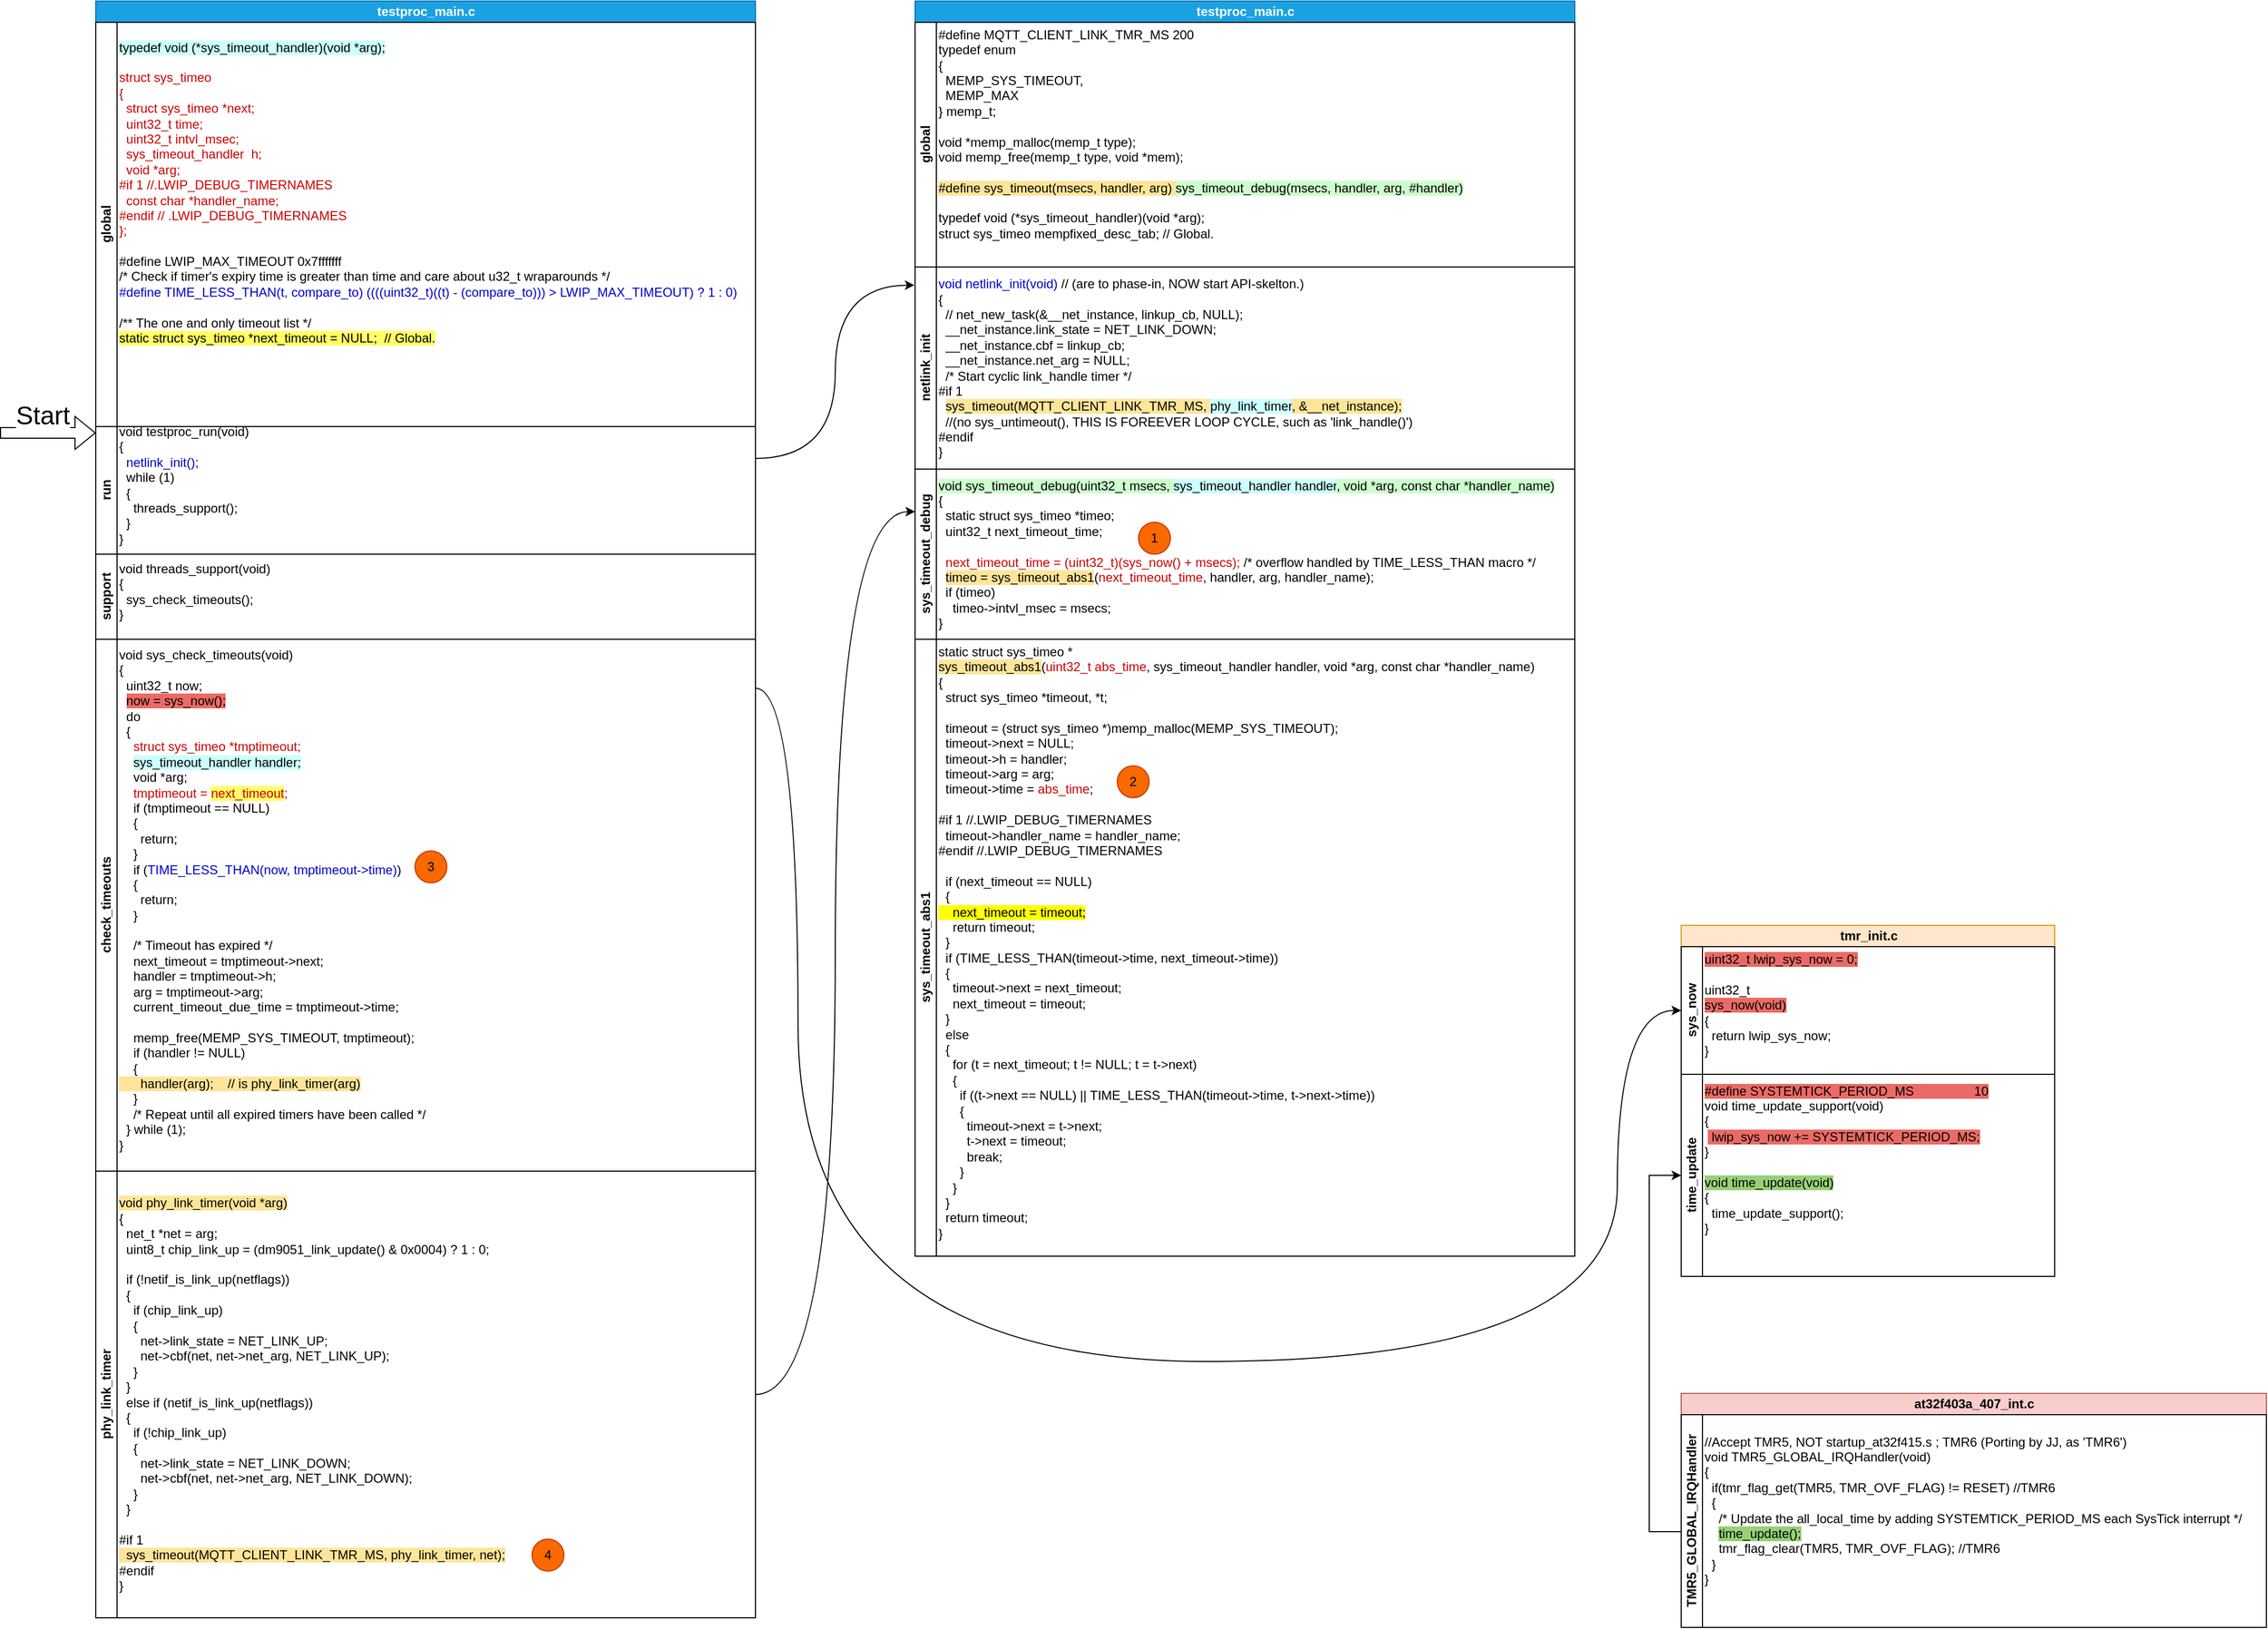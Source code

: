 <mxfile version="20.3.0" type="device"><diagram id="--OfDldWvj3_21Q7vEdd" name="threads_support流程圖"><mxGraphModel dx="3319" dy="2251" grid="1" gridSize="10" guides="1" tooltips="1" connect="1" arrows="1" fold="1" page="1" pageScale="1" pageWidth="1169" pageHeight="827" math="0" shadow="0"><root><mxCell id="0"/><mxCell id="1" parent="0"/><mxCell id="EVQxHW8LQqNHiingWtXp-5" value="testproc_main.c" style="swimlane;childLayout=stackLayout;resizeParent=1;resizeParentMax=0;horizontal=1;startSize=20;horizontalStack=0;html=1;fillColor=#1ba1e2;fontColor=#ffffff;strokeColor=#006EAF;" parent="1" vertex="1"><mxGeometry x="-2170" y="-1589" width="620" height="1520" as="geometry"><mxRectangle x="60" y="110" width="70" height="30" as="alternateBounds"/></mxGeometry></mxCell><mxCell id="oBCozW88RkX-oRMPtv9t-35" value="global" style="swimlane;startSize=20;horizontal=0;html=1;" parent="EVQxHW8LQqNHiingWtXp-5" vertex="1"><mxGeometry y="20" width="620" height="380" as="geometry"><mxRectangle y="20" width="440" height="30" as="alternateBounds"/></mxGeometry></mxCell><mxCell id="oBCozW88RkX-oRMPtv9t-36" value="&lt;div&gt;&lt;span style=&quot;background-color: rgb(204, 255, 255);&quot;&gt;typedef void (*sys_timeout_handler)(void *arg);&lt;/span&gt;&lt;/div&gt;&lt;div&gt;&lt;br&gt;&lt;/div&gt;&lt;div&gt;&lt;font color=&quot;#cc0000&quot;&gt;struct sys_timeo&lt;/font&gt;&lt;/div&gt;&lt;div&gt;&lt;font color=&quot;#cc0000&quot;&gt;{&lt;/font&gt;&lt;/div&gt;&lt;div&gt;&lt;font color=&quot;#cc0000&quot;&gt;&amp;nbsp; struct sys_timeo *next;&lt;/font&gt;&lt;/div&gt;&lt;div&gt;&lt;font color=&quot;#cc0000&quot;&gt;&amp;nbsp; uint32_t time;&lt;/font&gt;&lt;/div&gt;&lt;div&gt;&lt;font color=&quot;#cc0000&quot;&gt;&amp;nbsp; uint32_t intvl_msec;&lt;/font&gt;&lt;/div&gt;&lt;div&gt;&lt;font color=&quot;#cc0000&quot;&gt;&amp;nbsp; sys_timeout_handler&amp;nbsp; h;&lt;/font&gt;&lt;/div&gt;&lt;div&gt;&lt;font color=&quot;#cc0000&quot;&gt;&amp;nbsp; void *arg;&lt;/font&gt;&lt;/div&gt;&lt;div&gt;&lt;font color=&quot;#cc0000&quot;&gt;#if 1 //.LWIP_DEBUG_TIMERNAMES&lt;/font&gt;&lt;/div&gt;&lt;div&gt;&lt;font color=&quot;#cc0000&quot;&gt;&amp;nbsp; const char *handler_name;&lt;/font&gt;&lt;/div&gt;&lt;div&gt;&lt;font color=&quot;#cc0000&quot;&gt;#endif // .LWIP_DEBUG_TIMERNAMES&lt;/font&gt;&lt;/div&gt;&lt;div&gt;&lt;font color=&quot;#cc0000&quot;&gt;};&lt;/font&gt;&lt;/div&gt;&lt;div&gt;&lt;br&gt;&lt;/div&gt;&lt;div&gt;#define LWIP_MAX_TIMEOUT 0x7fffffff&lt;/div&gt;&lt;div&gt;&lt;span style=&quot;background-color: initial;&quot;&gt;/* Check if timer's expiry time is greater than time and care about u32_t wraparounds */&lt;/span&gt;&lt;br&gt;&lt;/div&gt;&lt;div&gt;&lt;font color=&quot;#0000cc&quot;&gt;#define TIME_LESS_THAN(t, compare_to) ((((uint32_t)((t) - (compare_to))) &amp;gt; LWIP_MAX_TIMEOUT) ? 1 : 0)&lt;/font&gt;&lt;/div&gt;&lt;div&gt;&lt;br&gt;&lt;/div&gt;&lt;div&gt;/** The one and only timeout list */&lt;/div&gt;&lt;span style=&quot;background-color: rgb(255, 255, 102);&quot;&gt;static struct sys_timeo *next_timeout = NULL;&amp;nbsp; // Global.&lt;/span&gt;" style="text;html=1;align=left;verticalAlign=middle;resizable=0;points=[];autosize=1;strokeColor=none;fillColor=none;" parent="oBCozW88RkX-oRMPtv9t-35" vertex="1"><mxGeometry x="20" y="10" width="600" height="300" as="geometry"/></mxCell><mxCell id="EVQxHW8LQqNHiingWtXp-6" value="run" style="swimlane;startSize=20;horizontal=0;html=1;" parent="EVQxHW8LQqNHiingWtXp-5" vertex="1"><mxGeometry y="400" width="620" height="120" as="geometry"><mxRectangle y="50" width="440" height="30" as="alternateBounds"/></mxGeometry></mxCell><mxCell id="EVQxHW8LQqNHiingWtXp-21" value="&lt;div&gt;void testproc_run(void)&lt;/div&gt;&lt;div&gt;{&lt;/div&gt;&lt;div&gt;&amp;nbsp; &lt;font color=&quot;#0000cc&quot;&gt;netlink_init();&lt;/font&gt;&lt;br&gt;&lt;/div&gt;&lt;div&gt;&lt;div&gt;&amp;nbsp; while (1)&lt;/div&gt;&lt;div&gt;&amp;nbsp; {&lt;/div&gt;&lt;div&gt;&amp;nbsp; &amp;nbsp; threads_support();&lt;/div&gt;&lt;div&gt;&amp;nbsp; }&lt;/div&gt;&lt;div&gt;}&lt;/div&gt;&lt;/div&gt;" style="text;html=1;align=left;verticalAlign=middle;resizable=0;points=[];autosize=1;strokeColor=none;fillColor=none;" parent="EVQxHW8LQqNHiingWtXp-6" vertex="1"><mxGeometry x="20" y="-10" width="150" height="130" as="geometry"/></mxCell><mxCell id="EVQxHW8LQqNHiingWtXp-7" value="support" style="swimlane;startSize=20;horizontal=0;html=1;" parent="EVQxHW8LQqNHiingWtXp-5" vertex="1"><mxGeometry y="520" width="620" height="80" as="geometry"><mxRectangle y="490" width="620" height="30" as="alternateBounds"/></mxGeometry></mxCell><mxCell id="oBCozW88RkX-oRMPtv9t-1" value="&lt;div&gt;void threads_support(void)&lt;/div&gt;&lt;div&gt;{&lt;/div&gt;&lt;div&gt;&amp;nbsp; sys_check_timeouts();&lt;/div&gt;&lt;div&gt;}&lt;/div&gt;" style="text;html=1;align=left;verticalAlign=middle;resizable=0;points=[];autosize=1;strokeColor=none;fillColor=none;" parent="EVQxHW8LQqNHiingWtXp-7" vertex="1"><mxGeometry x="20" width="170" height="70" as="geometry"/></mxCell><mxCell id="EVQxHW8LQqNHiingWtXp-15" value="check_timeouts" style="swimlane;startSize=20;horizontal=0;html=1;" parent="EVQxHW8LQqNHiingWtXp-5" vertex="1"><mxGeometry y="600" width="620" height="500" as="geometry"><mxRectangle y="570" width="620" height="30" as="alternateBounds"/></mxGeometry></mxCell><mxCell id="oBCozW88RkX-oRMPtv9t-4" value="&lt;div&gt;void sys_check_timeouts(void)&lt;/div&gt;&lt;div&gt;{&lt;/div&gt;&lt;div&gt;&amp;nbsp; uint32_t now;&lt;/div&gt;&lt;div&gt;&lt;span style=&quot;background-color: initial;&quot;&gt;&amp;nbsp; &lt;/span&gt;&lt;span style=&quot;background-color: rgb(234, 107, 102);&quot;&gt;now = sys_now();&lt;/span&gt;&lt;br&gt;&lt;/div&gt;&lt;div&gt;&lt;span style=&quot;background-color: initial;&quot;&gt;&amp;nbsp; do&lt;/span&gt;&lt;br&gt;&lt;/div&gt;&lt;div&gt;&amp;nbsp; {&lt;/div&gt;&lt;div&gt;&amp;nbsp; &amp;nbsp; &lt;font color=&quot;#cc0000&quot;&gt;struct sys_timeo *tmptimeout;&lt;/font&gt;&lt;/div&gt;&lt;div&gt;&amp;nbsp; &amp;nbsp; &lt;span style=&quot;background-color: rgb(204, 255, 255);&quot;&gt;sys_timeout_handler handler;&lt;/span&gt;&lt;/div&gt;&lt;div&gt;&amp;nbsp; &amp;nbsp; void *arg;&lt;/div&gt;&lt;div&gt;&amp;nbsp; &amp;nbsp; &lt;font style=&quot;&quot; color=&quot;#cc0000&quot;&gt;tmptimeout = &lt;span style=&quot;background-color: rgb(255, 255, 102);&quot;&gt;next_timeout&lt;/span&gt;;&lt;/font&gt;&lt;br&gt;&lt;/div&gt;&lt;div&gt;&amp;nbsp; &amp;nbsp; if (tmptimeout == NULL)&lt;/div&gt;&lt;div&gt;&amp;nbsp; &amp;nbsp; {&lt;/div&gt;&lt;div&gt;&amp;nbsp; &amp;nbsp; &amp;nbsp; return;&lt;/div&gt;&lt;div&gt;&amp;nbsp; &amp;nbsp; }&lt;/div&gt;&lt;div&gt;&lt;span style=&quot;background-color: initial;&quot;&gt;&amp;nbsp; &amp;nbsp; if (&lt;font color=&quot;#0000cc&quot;&gt;TIME_LESS_THAN(now, tmptimeout-&amp;gt;time)&lt;/font&gt;)&lt;/span&gt;&lt;br&gt;&lt;/div&gt;&lt;div&gt;&amp;nbsp; &amp;nbsp; {&lt;/div&gt;&lt;div&gt;&amp;nbsp; &amp;nbsp; &amp;nbsp; return;&lt;/div&gt;&lt;div&gt;&amp;nbsp; &amp;nbsp; }&lt;/div&gt;&lt;div&gt;&lt;br&gt;&lt;/div&gt;&lt;div&gt;&amp;nbsp; &amp;nbsp; /* Timeout has expired */&lt;/div&gt;&lt;div&gt;&amp;nbsp; &amp;nbsp; next_timeout = tmptimeout-&amp;gt;next;&lt;/div&gt;&lt;div&gt;&amp;nbsp; &amp;nbsp; handler = tmptimeout-&amp;gt;h;&amp;nbsp;&lt;/div&gt;&lt;div&gt;&amp;nbsp; &amp;nbsp; arg = tmptimeout-&amp;gt;arg;&lt;/div&gt;&lt;div&gt;&amp;nbsp; &amp;nbsp; current_timeout_due_time = tmptimeout-&amp;gt;time;&lt;/div&gt;&lt;div&gt;&lt;br&gt;&lt;/div&gt;&lt;div&gt;&amp;nbsp; &amp;nbsp; memp_free(MEMP_SYS_TIMEOUT, tmptimeout);&lt;/div&gt;&lt;div&gt;&amp;nbsp; &amp;nbsp; if (handler != NULL)&lt;/div&gt;&lt;div&gt;&amp;nbsp; &amp;nbsp; {&lt;/div&gt;&lt;div&gt;&lt;span style=&quot;background-color: rgb(255, 229, 153);&quot;&gt;&amp;nbsp; &amp;nbsp; &amp;nbsp; handler(arg);&amp;nbsp; &amp;nbsp; // is phy_link_timer(arg)&lt;/span&gt;&lt;br&gt;&lt;/div&gt;&lt;div&gt;&amp;nbsp; &amp;nbsp; }&lt;/div&gt;&lt;div&gt;&lt;span style=&quot;background-color: initial;&quot;&gt;&amp;nbsp; &amp;nbsp; /* Repeat until all expired timers have been called */&lt;/span&gt;&lt;br&gt;&lt;/div&gt;&lt;div&gt;&amp;nbsp; } while (1);&lt;/div&gt;&lt;div&gt;}&lt;/div&gt;" style="text;html=1;align=left;verticalAlign=middle;resizable=0;points=[];autosize=1;strokeColor=none;fillColor=none;" parent="EVQxHW8LQqNHiingWtXp-15" vertex="1"><mxGeometry x="20" width="310" height="490" as="geometry"/></mxCell><mxCell id="NPQRFd8YleLFNfLJd79X-15" value="3" style="ellipse;whiteSpace=wrap;html=1;aspect=fixed;fillColor=#fa6800;strokeColor=#C73500;fontColor=#000000;" parent="EVQxHW8LQqNHiingWtXp-15" vertex="1"><mxGeometry x="300" y="199" width="30" height="30" as="geometry"/></mxCell><mxCell id="oBCozW88RkX-oRMPtv9t-25" value="phy_link_timer" style="swimlane;startSize=20;horizontal=0;html=1;" parent="EVQxHW8LQqNHiingWtXp-5" vertex="1"><mxGeometry y="1100" width="620" height="420" as="geometry"><mxRectangle y="1160" width="620" height="30" as="alternateBounds"/></mxGeometry></mxCell><mxCell id="oBCozW88RkX-oRMPtv9t-59" value="&lt;div&gt;&lt;br&gt;&lt;/div&gt;&lt;div&gt;&lt;span style=&quot;background-color: rgb(255, 229, 153);&quot;&gt;void phy_link_timer(void *arg)&lt;/span&gt;&lt;/div&gt;&lt;div&gt;{&lt;/div&gt;&lt;div&gt;&amp;nbsp; net_t *net = arg;&lt;/div&gt;&lt;div&gt;&amp;nbsp; uint8_t chip_link_up = (dm9051_link_update() &amp;amp; 0x0004) ? 1 : 0;&lt;/div&gt;&lt;div&gt;&lt;br&gt;&lt;/div&gt;&lt;div&gt;&amp;nbsp; if (!netif_is_link_up(netflags))&lt;/div&gt;&lt;div&gt;&amp;nbsp; {&lt;/div&gt;&lt;div&gt;&amp;nbsp; &amp;nbsp; if (chip_link_up)&lt;/div&gt;&lt;div&gt;&amp;nbsp; &amp;nbsp; {&lt;/div&gt;&lt;div&gt;&amp;nbsp; &amp;nbsp; &amp;nbsp; net-&amp;gt;link_state = NET_LINK_UP;&lt;/div&gt;&lt;div&gt;&amp;nbsp; &amp;nbsp; &amp;nbsp; net-&amp;gt;cbf(net, net-&amp;gt;net_arg, NET_LINK_UP);&lt;/div&gt;&lt;div&gt;&amp;nbsp; &amp;nbsp; }&lt;/div&gt;&lt;div&gt;&amp;nbsp; }&lt;/div&gt;&lt;div&gt;&amp;nbsp; else if (netif_is_link_up(netflags))&lt;/div&gt;&lt;div&gt;&amp;nbsp; {&lt;/div&gt;&lt;div&gt;&amp;nbsp; &amp;nbsp; if (!chip_link_up)&lt;/div&gt;&lt;div&gt;&amp;nbsp; &amp;nbsp; {&lt;/div&gt;&lt;div&gt;&amp;nbsp; &amp;nbsp; &amp;nbsp; net-&amp;gt;link_state = NET_LINK_DOWN;&lt;/div&gt;&lt;div&gt;&amp;nbsp; &amp;nbsp; &amp;nbsp; net-&amp;gt;cbf(net, net-&amp;gt;net_arg, NET_LINK_DOWN);&lt;/div&gt;&lt;div&gt;&amp;nbsp; &amp;nbsp; }&lt;/div&gt;&lt;div&gt;&amp;nbsp; }&lt;/div&gt;&lt;div&gt;&lt;br&gt;&lt;/div&gt;&lt;div&gt;#if 1&lt;/div&gt;&lt;div&gt;&lt;span style=&quot;background-color: rgb(255, 229, 153);&quot;&gt;&amp;nbsp; sys_timeout(MQTT_CLIENT_LINK_TMR_MS, phy_link_timer, net);&lt;/span&gt;&lt;/div&gt;&lt;div&gt;#endif&lt;/div&gt;&lt;div&gt;}&lt;/div&gt;&lt;div&gt;&lt;br&gt;&lt;/div&gt;" style="text;html=1;align=left;verticalAlign=middle;resizable=0;points=[];autosize=1;strokeColor=none;fillColor=none;" parent="oBCozW88RkX-oRMPtv9t-25" vertex="1"><mxGeometry x="20" width="390" height="420" as="geometry"/></mxCell><mxCell id="NPQRFd8YleLFNfLJd79X-3" value="4" style="ellipse;whiteSpace=wrap;html=1;aspect=fixed;fillColor=#fa6800;strokeColor=#C73500;fontColor=#000000;" parent="oBCozW88RkX-oRMPtv9t-25" vertex="1"><mxGeometry x="410" y="346" width="30" height="30" as="geometry"/></mxCell><mxCell id="oBCozW88RkX-oRMPtv9t-8" value="tmr_init.c" style="swimlane;childLayout=stackLayout;resizeParent=1;resizeParentMax=0;horizontal=1;startSize=20;horizontalStack=0;html=1;fillColor=#ffe6cc;strokeColor=#d79b00;" parent="1" vertex="1"><mxGeometry x="-680" y="-720" width="351" height="330" as="geometry"><mxRectangle x="60" y="110" width="70" height="30" as="alternateBounds"/></mxGeometry></mxCell><mxCell id="oBCozW88RkX-oRMPtv9t-9" value="sys_now" style="swimlane;startSize=20;horizontal=0;html=1;" parent="oBCozW88RkX-oRMPtv9t-8" vertex="1"><mxGeometry y="20" width="351" height="120" as="geometry"/></mxCell><mxCell id="oBCozW88RkX-oRMPtv9t-10" value="&lt;div&gt;&lt;span style=&quot;background-color: rgb(234, 107, 102);&quot;&gt;uint32_t lwip_sys_now = 0;&lt;/span&gt;&lt;/div&gt;&lt;div&gt;&lt;br&gt;&lt;/div&gt;&lt;div&gt;uint32_t&lt;/div&gt;&lt;div&gt;&lt;span style=&quot;background-color: rgb(234, 107, 102);&quot;&gt;sys_now(void)&lt;/span&gt;&lt;/div&gt;&lt;div&gt;{&lt;/div&gt;&lt;div&gt;&amp;nbsp; return lwip_sys_now;&lt;/div&gt;&lt;div&gt;}&lt;/div&gt;" style="text;html=1;align=left;verticalAlign=middle;resizable=0;points=[];autosize=1;strokeColor=none;fillColor=none;" parent="oBCozW88RkX-oRMPtv9t-9" vertex="1"><mxGeometry x="20" width="170" height="110" as="geometry"/></mxCell><mxCell id="oBCozW88RkX-oRMPtv9t-13" value="time_update" style="swimlane;startSize=20;horizontal=0;html=1;" parent="oBCozW88RkX-oRMPtv9t-8" vertex="1"><mxGeometry y="140" width="351" height="190" as="geometry"/></mxCell><mxCell id="NPQRFd8YleLFNfLJd79X-8" value="&lt;div&gt;&lt;span style=&quot;background-color: rgb(234, 107, 102);&quot;&gt;#define SYSTEMTICK_PERIOD_MS&amp;nbsp; &amp;nbsp; &amp;nbsp; &amp;nbsp; &amp;nbsp; &amp;nbsp; &amp;nbsp;&lt;span style=&quot;white-space: pre;&quot;&gt;&amp;nbsp;&amp;nbsp;&amp;nbsp;&amp;nbsp;&lt;/span&gt;10&lt;/span&gt;&lt;/div&gt;&lt;div&gt;void time_update_support(void)&lt;/div&gt;&lt;div&gt;{&lt;/div&gt;&lt;div&gt;&amp;nbsp;&lt;span style=&quot;background-color: rgb(234, 107, 102);&quot;&gt; lwip_sys_now += SYSTEMTICK_PERIOD_MS;&lt;/span&gt;&lt;/div&gt;&lt;div&gt;}&lt;/div&gt;&lt;div&gt;&lt;br&gt;&lt;/div&gt;&lt;div&gt;&lt;span style=&quot;background-color: rgb(151, 208, 119);&quot;&gt;void time_update(void)&lt;/span&gt;&lt;/div&gt;&lt;div&gt;{&lt;/div&gt;&lt;div&gt;&amp;nbsp; time_update_support();&lt;/div&gt;&lt;div&gt;}&lt;/div&gt;" style="text;html=1;align=left;verticalAlign=middle;resizable=0;points=[];autosize=1;strokeColor=none;fillColor=none;" parent="oBCozW88RkX-oRMPtv9t-13" vertex="1"><mxGeometry x="20" width="290" height="160" as="geometry"/></mxCell><mxCell id="oBCozW88RkX-oRMPtv9t-18" style="edgeStyle=orthogonalEdgeStyle;rounded=0;orthogonalLoop=1;jettySize=auto;html=1;startArrow=none;startFill=0;entryX=0;entryY=0.5;entryDx=0;entryDy=0;curved=1;" parent="1" target="oBCozW88RkX-oRMPtv9t-9" edge="1"><mxGeometry relative="1" as="geometry"><Array as="points"><mxPoint x="-1510" y="-943"/><mxPoint x="-1510" y="-310"/><mxPoint x="-740" y="-310"/><mxPoint x="-740" y="-640"/></Array><mxPoint x="-1550" y="-943.04" as="sourcePoint"/><mxPoint x="-1450" y="-533" as="targetPoint"/></mxGeometry></mxCell><mxCell id="gl4QMVNb20nadSJKKBGm-1" value="testproc_main.c" style="swimlane;childLayout=stackLayout;resizeParent=1;resizeParentMax=0;horizontal=1;startSize=20;horizontalStack=0;html=1;fillColor=#1ba1e2;fontColor=#ffffff;strokeColor=#006EAF;" parent="1" vertex="1"><mxGeometry x="-1400" y="-1589" width="620" height="1180" as="geometry"><mxRectangle x="60" y="110" width="70" height="30" as="alternateBounds"/></mxGeometry></mxCell><mxCell id="gl4QMVNb20nadSJKKBGm-8" value="global" style="swimlane;startSize=20;horizontal=0;html=1;" parent="gl4QMVNb20nadSJKKBGm-1" vertex="1"><mxGeometry y="20" width="620" height="230" as="geometry"/></mxCell><mxCell id="gl4QMVNb20nadSJKKBGm-10" value="&lt;span style=&quot;background-color: rgb(255, 229, 153);&quot;&gt;&lt;div&gt;#define MQTT_CLIENT_LINK_TMR_MS 200&lt;br&gt;&lt;/div&gt;&lt;div&gt;typedef enum&lt;/div&gt;&lt;div&gt;{&lt;/div&gt;&lt;div&gt;&amp;nbsp; MEMP_SYS_TIMEOUT,&lt;/div&gt;&lt;div&gt;&amp;nbsp; MEMP_MAX&lt;br&gt;&lt;/div&gt;&lt;div&gt;} memp_t;&lt;/div&gt;&lt;div&gt;&lt;br&gt;&lt;/div&gt;&lt;div&gt;void *memp_malloc(memp_t type);&lt;/div&gt;&lt;div&gt;void memp_free(memp_t type, void *mem);&lt;/div&gt;&lt;br&gt;#define sys_timeout(msecs, handler, arg) &lt;/span&gt;&lt;span style=&quot;background-color: rgb(204, 255, 204);&quot;&gt;sys_timeout_debug(msecs, handler, arg, #handler)&lt;/span&gt;&lt;br&gt;&lt;br&gt;typedef void (*sys_timeout_handler)(void *arg);&lt;br&gt;struct sys_timeo mempfixed_desc_tab; // Global.&lt;span style=&quot;background-color: rgb(204, 255, 255);&quot;&gt;&lt;br&gt;&lt;/span&gt;" style="text;html=1;align=left;verticalAlign=middle;resizable=0;points=[];autosize=1;strokeColor=none;fillColor=none;" parent="gl4QMVNb20nadSJKKBGm-8" vertex="1"><mxGeometry x="20" width="520" height="210" as="geometry"/></mxCell><mxCell id="gl4QMVNb20nadSJKKBGm-2" value="netlink_init" style="swimlane;startSize=20;horizontal=0;html=1;" parent="gl4QMVNb20nadSJKKBGm-1" vertex="1"><mxGeometry y="250" width="620" height="190" as="geometry"/></mxCell><mxCell id="gl4QMVNb20nadSJKKBGm-9" value="&lt;div&gt;&lt;font color=&quot;#0000cc&quot;&gt;void netlink_init(void)&lt;/font&gt; // (are to phase-in, NOW start API-skelton.)&lt;/div&gt;&lt;div&gt;{&lt;/div&gt;&lt;div&gt;&amp;nbsp; // net_new_task(&amp;amp;__net_instance, linkup_cb, NULL);&lt;/div&gt;&lt;div&gt;&amp;nbsp; __net_instance.link_state = NET_LINK_DOWN;&lt;/div&gt;&lt;div&gt;&amp;nbsp; __net_instance.cbf = linkup_cb;&lt;/div&gt;&lt;div&gt;&amp;nbsp; __net_instance.net_arg = NULL;&lt;/div&gt;&lt;div&gt;&amp;nbsp; /* Start cyclic link_handle timer */&lt;/div&gt;&lt;div&gt;#if 1&lt;/div&gt;&lt;div&gt;&amp;nbsp; &lt;span style=&quot;background-color: rgb(255, 229, 153);&quot;&gt;sys_timeout(MQTT_CLIENT_LINK_TMR_MS, &lt;/span&gt;&lt;span style=&quot;background-color: rgb(204, 255, 255);&quot;&gt;phy_link_timer&lt;/span&gt;&lt;span style=&quot;background-color: rgb(255, 229, 153);&quot;&gt;, &amp;amp;__net_instance);&lt;/span&gt;&amp;nbsp;&lt;/div&gt;&lt;div&gt;&amp;nbsp; //(no sys_untimeout(), THIS IS FOREEVER LOOP CYCLE, such as 'link_handle()')&lt;/div&gt;&lt;div&gt;#endif&lt;/div&gt;&lt;div&gt;}&lt;/div&gt;" style="text;html=1;align=left;verticalAlign=middle;resizable=0;points=[];autosize=1;strokeColor=none;fillColor=none;" parent="gl4QMVNb20nadSJKKBGm-2" vertex="1"><mxGeometry x="20" width="470" height="190" as="geometry"/></mxCell><mxCell id="gl4QMVNb20nadSJKKBGm-4" value="sys_timeout_debug" style="swimlane;startSize=20;horizontal=0;html=1;" parent="gl4QMVNb20nadSJKKBGm-1" vertex="1"><mxGeometry y="440" width="620" height="160" as="geometry"/></mxCell><mxCell id="gl4QMVNb20nadSJKKBGm-5" value="&lt;div&gt;&lt;span style=&quot;background-color: rgb(204, 255, 204);&quot;&gt;void sys_timeout_debug(uint32_t msecs, &lt;/span&gt;&lt;span style=&quot;background-color: rgb(204, 255, 255);&quot;&gt;sys_timeout_handler handler&lt;/span&gt;&lt;span style=&quot;background-color: rgb(204, 255, 204);&quot;&gt;, void *arg, const char *handler_name)&lt;/span&gt;&lt;/div&gt;&lt;div&gt;{&lt;/div&gt;&lt;div&gt;&amp;nbsp; static struct sys_timeo *timeo;&lt;/div&gt;&lt;div&gt;&amp;nbsp; uint32_t next_timeout_time;&lt;/div&gt;&lt;div&gt;&lt;br&gt;&lt;/div&gt;&lt;div&gt;&amp;nbsp; &lt;font color=&quot;#cc0000&quot;&gt;next_timeout_time = (uint32_t)(sys_now() + msecs);&lt;/font&gt; /* overflow handled by TIME_LESS_THAN macro */&lt;/div&gt;&lt;div&gt;&amp;nbsp; &lt;span style=&quot;background-color: rgb(255, 229, 153);&quot;&gt;timeo = sys_timeout_abs1&lt;/span&gt;(&lt;font color=&quot;#cc0000&quot;&gt;next_timeout_time&lt;/font&gt;, handler, arg, handler_name);&lt;/div&gt;&lt;div&gt;&amp;nbsp; if (timeo)&lt;/div&gt;&lt;div&gt;&amp;nbsp; &amp;nbsp; timeo-&amp;gt;intvl_msec = msecs;&lt;/div&gt;&lt;div&gt;}&lt;/div&gt;" style="text;html=1;align=left;verticalAlign=middle;resizable=0;points=[];autosize=1;strokeColor=none;fillColor=none;" parent="gl4QMVNb20nadSJKKBGm-4" vertex="1"><mxGeometry x="20" width="600" height="160" as="geometry"/></mxCell><mxCell id="EVQxHW8LQqNHiingWtXp-16" value="1" style="ellipse;whiteSpace=wrap;html=1;aspect=fixed;fillColor=#fa6800;strokeColor=#C73500;fontColor=#000000;" parent="gl4QMVNb20nadSJKKBGm-4" vertex="1"><mxGeometry x="210" y="50" width="30" height="30" as="geometry"/></mxCell><mxCell id="gl4QMVNb20nadSJKKBGm-6" value="sys_timeout_abs1" style="swimlane;startSize=20;horizontal=0;html=1;" parent="gl4QMVNb20nadSJKKBGm-1" vertex="1"><mxGeometry y="600" width="620" height="580" as="geometry"/></mxCell><mxCell id="gl4QMVNb20nadSJKKBGm-7" value="&lt;div&gt;static struct sys_timeo *&lt;/div&gt;&lt;div&gt;&lt;span style=&quot;background-color: rgb(255, 229, 153);&quot;&gt;sys_timeout_abs1&lt;/span&gt;(&lt;font color=&quot;#cc0000&quot;&gt;uint32_t abs_time&lt;/font&gt;, sys_timeout_handler handler, void *arg, const char *handler_name)&lt;/div&gt;&lt;div&gt;{&lt;/div&gt;&lt;div&gt;&amp;nbsp; struct sys_timeo *timeout, *t;&lt;/div&gt;&lt;div&gt;&lt;br&gt;&lt;/div&gt;&lt;div&gt;&amp;nbsp; timeout = (struct sys_timeo *)memp_malloc(MEMP_SYS_TIMEOUT);&lt;/div&gt;&lt;div&gt;&lt;span style=&quot;background-color: initial;&quot;&gt;&amp;nbsp; timeout-&amp;gt;next = NULL;&lt;/span&gt;&lt;br&gt;&lt;/div&gt;&lt;div&gt;&amp;nbsp; timeout-&amp;gt;h = handler;&lt;/div&gt;&lt;div&gt;&amp;nbsp; timeout-&amp;gt;arg = arg;&lt;/div&gt;&lt;div&gt;&amp;nbsp; timeout-&amp;gt;time = &lt;font color=&quot;#cc0000&quot;&gt;abs_time&lt;/font&gt;;&lt;/div&gt;&lt;div&gt;&lt;br&gt;&lt;/div&gt;&lt;div&gt;#if 1 //.LWIP_DEBUG_TIMERNAMES&lt;/div&gt;&lt;div&gt;&amp;nbsp; timeout-&amp;gt;handler_name = handler_name;&lt;/div&gt;&lt;div&gt;&lt;span style=&quot;background-color: initial;&quot;&gt;#endif //.LWIP_DEBUG_TIMERNAMES&lt;/span&gt;&lt;br&gt;&lt;/div&gt;&lt;div&gt;&lt;br&gt;&lt;/div&gt;&lt;div&gt;&amp;nbsp; if (next_timeout == NULL)&lt;/div&gt;&lt;div&gt;&amp;nbsp; {&lt;/div&gt;&lt;div&gt;&lt;span style=&quot;background-color: rgb(255, 255, 0);&quot;&gt;&amp;nbsp; &amp;nbsp; next_timeout = timeout;&lt;/span&gt;&lt;/div&gt;&lt;div&gt;&amp;nbsp; &amp;nbsp; return timeout;&lt;/div&gt;&lt;div&gt;&amp;nbsp; }&lt;/div&gt;&lt;div&gt;&amp;nbsp; if (TIME_LESS_THAN(timeout-&amp;gt;time, next_timeout-&amp;gt;time))&lt;/div&gt;&lt;div&gt;&amp;nbsp; {&lt;/div&gt;&lt;div&gt;&amp;nbsp; &amp;nbsp; timeout-&amp;gt;next = next_timeout;&lt;/div&gt;&lt;div&gt;&amp;nbsp; &amp;nbsp; next_timeout = timeout;&lt;/div&gt;&lt;div&gt;&amp;nbsp; }&lt;/div&gt;&lt;div&gt;&amp;nbsp; else&lt;/div&gt;&lt;div&gt;&amp;nbsp; {&lt;/div&gt;&lt;div&gt;&amp;nbsp; &amp;nbsp; for (t = next_timeout; t != NULL; t = t-&amp;gt;next)&lt;/div&gt;&lt;div&gt;&amp;nbsp; &amp;nbsp; {&lt;/div&gt;&lt;div&gt;&amp;nbsp; &amp;nbsp; &amp;nbsp; if ((t-&amp;gt;next == NULL) || TIME_LESS_THAN(timeout-&amp;gt;time, t-&amp;gt;next-&amp;gt;time))&lt;/div&gt;&lt;div&gt;&amp;nbsp; &amp;nbsp; &amp;nbsp; {&lt;/div&gt;&lt;div&gt;&amp;nbsp; &amp;nbsp; &amp;nbsp; &amp;nbsp; timeout-&amp;gt;next = t-&amp;gt;next;&lt;/div&gt;&lt;div&gt;&amp;nbsp; &amp;nbsp; &amp;nbsp; &amp;nbsp; t-&amp;gt;next = timeout;&lt;/div&gt;&lt;div&gt;&amp;nbsp; &amp;nbsp; &amp;nbsp; &amp;nbsp; break;&lt;/div&gt;&lt;div&gt;&amp;nbsp; &amp;nbsp; &amp;nbsp; }&lt;/div&gt;&lt;div&gt;&amp;nbsp; &amp;nbsp; }&lt;/div&gt;&lt;div&gt;&amp;nbsp; }&lt;/div&gt;&lt;div&gt;&amp;nbsp; return timeout;&lt;/div&gt;&lt;div&gt;}&lt;/div&gt;" style="text;html=1;align=left;verticalAlign=middle;resizable=0;points=[];autosize=1;strokeColor=none;fillColor=none;" parent="gl4QMVNb20nadSJKKBGm-6" vertex="1"><mxGeometry x="20" width="580" height="570" as="geometry"/></mxCell><mxCell id="EVQxHW8LQqNHiingWtXp-14" value="2" style="ellipse;whiteSpace=wrap;html=1;aspect=fixed;fillColor=#fa6800;strokeColor=#C73500;fontColor=#000000;" parent="gl4QMVNb20nadSJKKBGm-6" vertex="1"><mxGeometry x="190" y="119" width="30" height="30" as="geometry"/></mxCell><mxCell id="gl4QMVNb20nadSJKKBGm-11" style="edgeStyle=orthogonalEdgeStyle;rounded=0;orthogonalLoop=1;jettySize=auto;html=1;entryX=-0.001;entryY=0.09;entryDx=0;entryDy=0;entryPerimeter=0;exitX=1;exitY=0.25;exitDx=0;exitDy=0;curved=1;" parent="1" source="EVQxHW8LQqNHiingWtXp-6" target="gl4QMVNb20nadSJKKBGm-2" edge="1"><mxGeometry relative="1" as="geometry"><mxPoint x="-1510" y="-1163" as="sourcePoint"/><mxPoint x="-1410" y="-1044.95" as="targetPoint"/></mxGeometry></mxCell><mxCell id="NPQRFd8YleLFNfLJd79X-4" value="" style="shape=flexArrow;endArrow=classic;html=1;rounded=0;" parent="1" edge="1"><mxGeometry width="50" height="50" relative="1" as="geometry"><mxPoint x="-2260" y="-1183" as="sourcePoint"/><mxPoint x="-2170" y="-1183" as="targetPoint"/></mxGeometry></mxCell><mxCell id="NPQRFd8YleLFNfLJd79X-5" value="&lt;font style=&quot;font-size: 24px;&quot;&gt;Start&lt;/font&gt;" style="edgeLabel;html=1;align=center;verticalAlign=middle;resizable=0;points=[];" parent="NPQRFd8YleLFNfLJd79X-4" vertex="1" connectable="0"><mxGeometry x="-0.325" y="2" relative="1" as="geometry"><mxPoint x="9" y="-14" as="offset"/></mxGeometry></mxCell><mxCell id="NPQRFd8YleLFNfLJd79X-7" style="edgeStyle=orthogonalEdgeStyle;rounded=0;orthogonalLoop=1;jettySize=auto;html=1;entryX=0;entryY=0.25;entryDx=0;entryDy=0;curved=1;" parent="1" source="oBCozW88RkX-oRMPtv9t-25" target="gl4QMVNb20nadSJKKBGm-4" edge="1"><mxGeometry relative="1" as="geometry"/></mxCell><mxCell id="NPQRFd8YleLFNfLJd79X-9" value="at32f403a_407_int.c" style="swimlane;childLayout=stackLayout;resizeParent=1;resizeParentMax=0;horizontal=1;startSize=20;horizontalStack=0;html=1;fillColor=#f8cecc;strokeColor=#b85450;" parent="1" vertex="1"><mxGeometry x="-680" y="-280" width="550" height="220" as="geometry"><mxRectangle x="60" y="110" width="70" height="30" as="alternateBounds"/></mxGeometry></mxCell><mxCell id="NPQRFd8YleLFNfLJd79X-10" value="TMR5_GLOBAL_IRQHandler" style="swimlane;startSize=20;horizontal=0;html=1;" parent="NPQRFd8YleLFNfLJd79X-9" vertex="1"><mxGeometry y="20" width="550" height="200" as="geometry"/></mxCell><mxCell id="NPQRFd8YleLFNfLJd79X-11" value="&lt;div&gt;//Accept TMR5, NOT startup_at32f415.s ; TMR6 (Porting by JJ, as 'TMR6')&lt;br&gt;&lt;/div&gt;&lt;div&gt;void TMR5_GLOBAL_IRQHandler(void)&amp;nbsp;&lt;/div&gt;&lt;div&gt;{&lt;/div&gt;&lt;div&gt;&amp;nbsp; if(tmr_flag_get(TMR5, TMR_OVF_FLAG) != RESET) //TMR6&lt;/div&gt;&lt;div&gt;&amp;nbsp; {&lt;/div&gt;&lt;div&gt;&amp;nbsp; &amp;nbsp; /* Update the all_local_time by adding SYSTEMTICK_PERIOD_MS each SysTick interrupt */&lt;br&gt;&lt;/div&gt;&lt;div&gt;&amp;nbsp; &amp;nbsp; &lt;span style=&quot;background-color: rgb(151, 208, 119);&quot;&gt;time_update();&lt;/span&gt;&amp;nbsp;&lt;/div&gt;&lt;div&gt;&amp;nbsp; &amp;nbsp; tmr_flag_clear(TMR5, TMR_OVF_FLAG); //TMR6&lt;/div&gt;&lt;div&gt;&amp;nbsp; }&lt;/div&gt;&lt;div&gt;}&lt;/div&gt;" style="text;html=1;align=left;verticalAlign=middle;resizable=0;points=[];autosize=1;strokeColor=none;fillColor=none;" parent="NPQRFd8YleLFNfLJd79X-10" vertex="1"><mxGeometry x="20" y="10" width="530" height="160" as="geometry"/></mxCell><mxCell id="NPQRFd8YleLFNfLJd79X-14" style="edgeStyle=orthogonalEdgeStyle;rounded=0;orthogonalLoop=1;jettySize=auto;html=1;entryX=0;entryY=0.5;entryDx=0;entryDy=0;" parent="1" target="oBCozW88RkX-oRMPtv9t-13" edge="1"><mxGeometry relative="1" as="geometry"><mxPoint x="-680" y="-150" as="sourcePoint"/><Array as="points"><mxPoint x="-710" y="-150"/><mxPoint x="-710" y="-485"/></Array></mxGeometry></mxCell></root></mxGraphModel></diagram></mxfile>